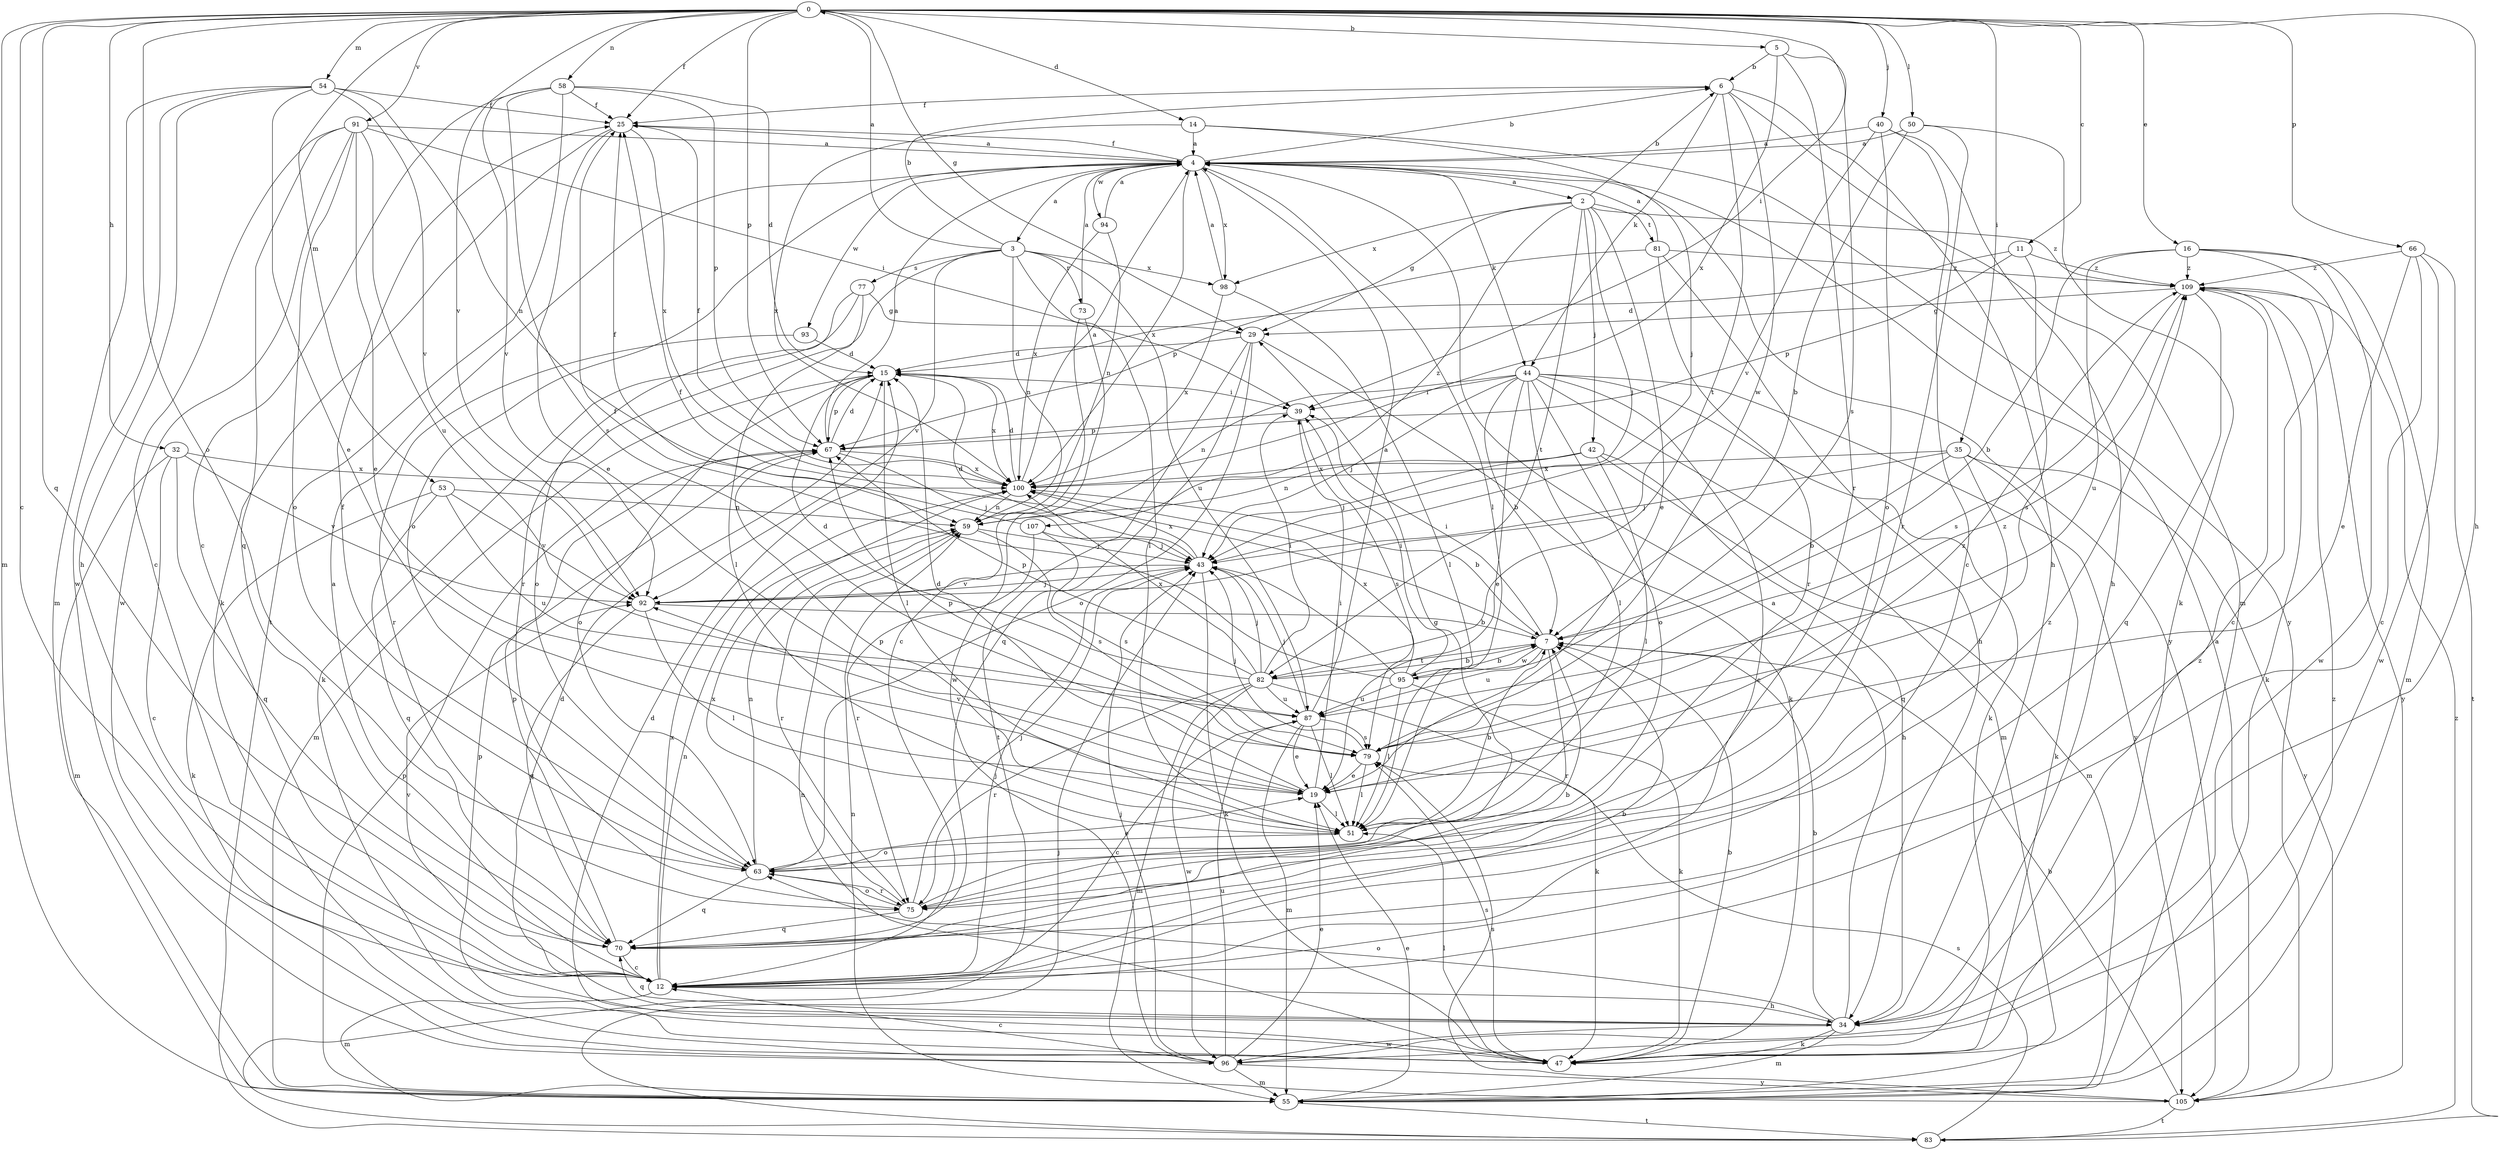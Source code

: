 strict digraph  {
0;
2;
3;
4;
5;
6;
7;
11;
12;
14;
15;
16;
19;
25;
29;
32;
34;
35;
39;
40;
42;
43;
44;
47;
50;
51;
53;
54;
55;
58;
59;
63;
66;
67;
70;
73;
75;
77;
79;
81;
82;
83;
87;
91;
92;
93;
94;
95;
96;
98;
100;
105;
107;
109;
0 -> 5  [label=b];
0 -> 11  [label=c];
0 -> 12  [label=c];
0 -> 14  [label=d];
0 -> 16  [label=e];
0 -> 25  [label=f];
0 -> 29  [label=g];
0 -> 32  [label=h];
0 -> 34  [label=h];
0 -> 35  [label=i];
0 -> 39  [label=i];
0 -> 40  [label=j];
0 -> 50  [label=l];
0 -> 53  [label=m];
0 -> 54  [label=m];
0 -> 55  [label=m];
0 -> 58  [label=n];
0 -> 63  [label=o];
0 -> 66  [label=p];
0 -> 67  [label=p];
0 -> 70  [label=q];
0 -> 91  [label=v];
0 -> 92  [label=v];
2 -> 6  [label=b];
2 -> 19  [label=e];
2 -> 29  [label=g];
2 -> 42  [label=j];
2 -> 43  [label=j];
2 -> 81  [label=t];
2 -> 82  [label=t];
2 -> 98  [label=x];
2 -> 107  [label=z];
2 -> 109  [label=z];
3 -> 0  [label=a];
3 -> 6  [label=b];
3 -> 51  [label=l];
3 -> 59  [label=n];
3 -> 73  [label=r];
3 -> 75  [label=r];
3 -> 77  [label=s];
3 -> 87  [label=u];
3 -> 92  [label=v];
3 -> 98  [label=x];
4 -> 2  [label=a];
4 -> 3  [label=a];
4 -> 6  [label=b];
4 -> 25  [label=f];
4 -> 44  [label=k];
4 -> 51  [label=l];
4 -> 63  [label=o];
4 -> 93  [label=w];
4 -> 94  [label=w];
4 -> 98  [label=x];
4 -> 100  [label=x];
4 -> 105  [label=y];
5 -> 6  [label=b];
5 -> 75  [label=r];
5 -> 79  [label=s];
5 -> 100  [label=x];
6 -> 25  [label=f];
6 -> 34  [label=h];
6 -> 44  [label=k];
6 -> 55  [label=m];
6 -> 82  [label=t];
6 -> 95  [label=w];
7 -> 25  [label=f];
7 -> 39  [label=i];
7 -> 75  [label=r];
7 -> 82  [label=t];
7 -> 87  [label=u];
7 -> 95  [label=w];
11 -> 15  [label=d];
11 -> 67  [label=p];
11 -> 79  [label=s];
11 -> 109  [label=z];
12 -> 4  [label=a];
12 -> 7  [label=b];
12 -> 34  [label=h];
12 -> 43  [label=j];
12 -> 55  [label=m];
12 -> 59  [label=n];
12 -> 92  [label=v];
12 -> 100  [label=x];
14 -> 4  [label=a];
14 -> 43  [label=j];
14 -> 100  [label=x];
14 -> 105  [label=y];
15 -> 39  [label=i];
15 -> 51  [label=l];
15 -> 55  [label=m];
15 -> 63  [label=o];
15 -> 67  [label=p];
15 -> 100  [label=x];
16 -> 7  [label=b];
16 -> 12  [label=c];
16 -> 55  [label=m];
16 -> 87  [label=u];
16 -> 96  [label=w];
16 -> 109  [label=z];
19 -> 15  [label=d];
19 -> 39  [label=i];
19 -> 51  [label=l];
19 -> 92  [label=v];
19 -> 109  [label=z];
25 -> 4  [label=a];
25 -> 19  [label=e];
25 -> 47  [label=k];
25 -> 100  [label=x];
29 -> 15  [label=d];
29 -> 47  [label=k];
29 -> 63  [label=o];
29 -> 70  [label=q];
29 -> 83  [label=t];
32 -> 12  [label=c];
32 -> 55  [label=m];
32 -> 70  [label=q];
32 -> 92  [label=v];
32 -> 100  [label=x];
34 -> 4  [label=a];
34 -> 7  [label=b];
34 -> 15  [label=d];
34 -> 47  [label=k];
34 -> 55  [label=m];
34 -> 63  [label=o];
34 -> 70  [label=q];
34 -> 96  [label=w];
34 -> 109  [label=z];
35 -> 7  [label=b];
35 -> 43  [label=j];
35 -> 47  [label=k];
35 -> 70  [label=q];
35 -> 100  [label=x];
35 -> 105  [label=y];
39 -> 67  [label=p];
39 -> 79  [label=s];
40 -> 4  [label=a];
40 -> 12  [label=c];
40 -> 34  [label=h];
40 -> 63  [label=o];
40 -> 92  [label=v];
42 -> 34  [label=h];
42 -> 43  [label=j];
42 -> 51  [label=l];
42 -> 55  [label=m];
42 -> 59  [label=n];
42 -> 100  [label=x];
43 -> 15  [label=d];
43 -> 47  [label=k];
43 -> 92  [label=v];
43 -> 100  [label=x];
44 -> 7  [label=b];
44 -> 12  [label=c];
44 -> 19  [label=e];
44 -> 39  [label=i];
44 -> 43  [label=j];
44 -> 47  [label=k];
44 -> 51  [label=l];
44 -> 55  [label=m];
44 -> 59  [label=n];
44 -> 63  [label=o];
44 -> 105  [label=y];
47 -> 7  [label=b];
47 -> 15  [label=d];
47 -> 51  [label=l];
47 -> 59  [label=n];
47 -> 67  [label=p];
47 -> 79  [label=s];
50 -> 4  [label=a];
50 -> 7  [label=b];
50 -> 47  [label=k];
50 -> 75  [label=r];
51 -> 7  [label=b];
51 -> 63  [label=o];
51 -> 67  [label=p];
53 -> 47  [label=k];
53 -> 59  [label=n];
53 -> 70  [label=q];
53 -> 87  [label=u];
53 -> 92  [label=v];
54 -> 19  [label=e];
54 -> 25  [label=f];
54 -> 34  [label=h];
54 -> 55  [label=m];
54 -> 59  [label=n];
54 -> 92  [label=v];
54 -> 96  [label=w];
55 -> 19  [label=e];
55 -> 67  [label=p];
55 -> 83  [label=t];
55 -> 109  [label=z];
58 -> 12  [label=c];
58 -> 15  [label=d];
58 -> 25  [label=f];
58 -> 67  [label=p];
58 -> 79  [label=s];
58 -> 83  [label=t];
58 -> 92  [label=v];
59 -> 43  [label=j];
59 -> 75  [label=r];
59 -> 79  [label=s];
63 -> 19  [label=e];
63 -> 25  [label=f];
63 -> 59  [label=n];
63 -> 70  [label=q];
63 -> 75  [label=r];
66 -> 12  [label=c];
66 -> 19  [label=e];
66 -> 83  [label=t];
66 -> 96  [label=w];
66 -> 109  [label=z];
67 -> 4  [label=a];
67 -> 15  [label=d];
67 -> 43  [label=j];
67 -> 100  [label=x];
70 -> 7  [label=b];
70 -> 12  [label=c];
70 -> 67  [label=p];
70 -> 109  [label=z];
73 -> 4  [label=a];
73 -> 12  [label=c];
73 -> 96  [label=w];
75 -> 29  [label=g];
75 -> 43  [label=j];
75 -> 63  [label=o];
75 -> 70  [label=q];
75 -> 100  [label=x];
77 -> 29  [label=g];
77 -> 47  [label=k];
77 -> 51  [label=l];
77 -> 63  [label=o];
79 -> 19  [label=e];
79 -> 43  [label=j];
79 -> 51  [label=l];
79 -> 67  [label=p];
79 -> 109  [label=z];
81 -> 4  [label=a];
81 -> 34  [label=h];
81 -> 67  [label=p];
81 -> 75  [label=r];
81 -> 109  [label=z];
82 -> 7  [label=b];
82 -> 15  [label=d];
82 -> 39  [label=i];
82 -> 43  [label=j];
82 -> 47  [label=k];
82 -> 55  [label=m];
82 -> 67  [label=p];
82 -> 75  [label=r];
82 -> 87  [label=u];
82 -> 96  [label=w];
82 -> 100  [label=x];
83 -> 43  [label=j];
83 -> 79  [label=s];
83 -> 109  [label=z];
87 -> 4  [label=a];
87 -> 12  [label=c];
87 -> 19  [label=e];
87 -> 43  [label=j];
87 -> 51  [label=l];
87 -> 55  [label=m];
87 -> 79  [label=s];
91 -> 4  [label=a];
91 -> 12  [label=c];
91 -> 19  [label=e];
91 -> 39  [label=i];
91 -> 63  [label=o];
91 -> 70  [label=q];
91 -> 87  [label=u];
91 -> 96  [label=w];
92 -> 7  [label=b];
92 -> 43  [label=j];
92 -> 51  [label=l];
92 -> 70  [label=q];
93 -> 15  [label=d];
93 -> 75  [label=r];
94 -> 4  [label=a];
94 -> 59  [label=n];
94 -> 100  [label=x];
95 -> 7  [label=b];
95 -> 25  [label=f];
95 -> 39  [label=i];
95 -> 43  [label=j];
95 -> 47  [label=k];
95 -> 51  [label=l];
95 -> 87  [label=u];
95 -> 100  [label=x];
96 -> 12  [label=c];
96 -> 19  [label=e];
96 -> 43  [label=j];
96 -> 55  [label=m];
96 -> 87  [label=u];
96 -> 105  [label=y];
98 -> 4  [label=a];
98 -> 51  [label=l];
98 -> 100  [label=x];
100 -> 4  [label=a];
100 -> 7  [label=b];
100 -> 15  [label=d];
100 -> 25  [label=f];
100 -> 59  [label=n];
105 -> 4  [label=a];
105 -> 7  [label=b];
105 -> 59  [label=n];
105 -> 79  [label=s];
105 -> 83  [label=t];
107 -> 25  [label=f];
107 -> 43  [label=j];
107 -> 75  [label=r];
107 -> 79  [label=s];
109 -> 29  [label=g];
109 -> 47  [label=k];
109 -> 70  [label=q];
109 -> 79  [label=s];
109 -> 105  [label=y];
}
